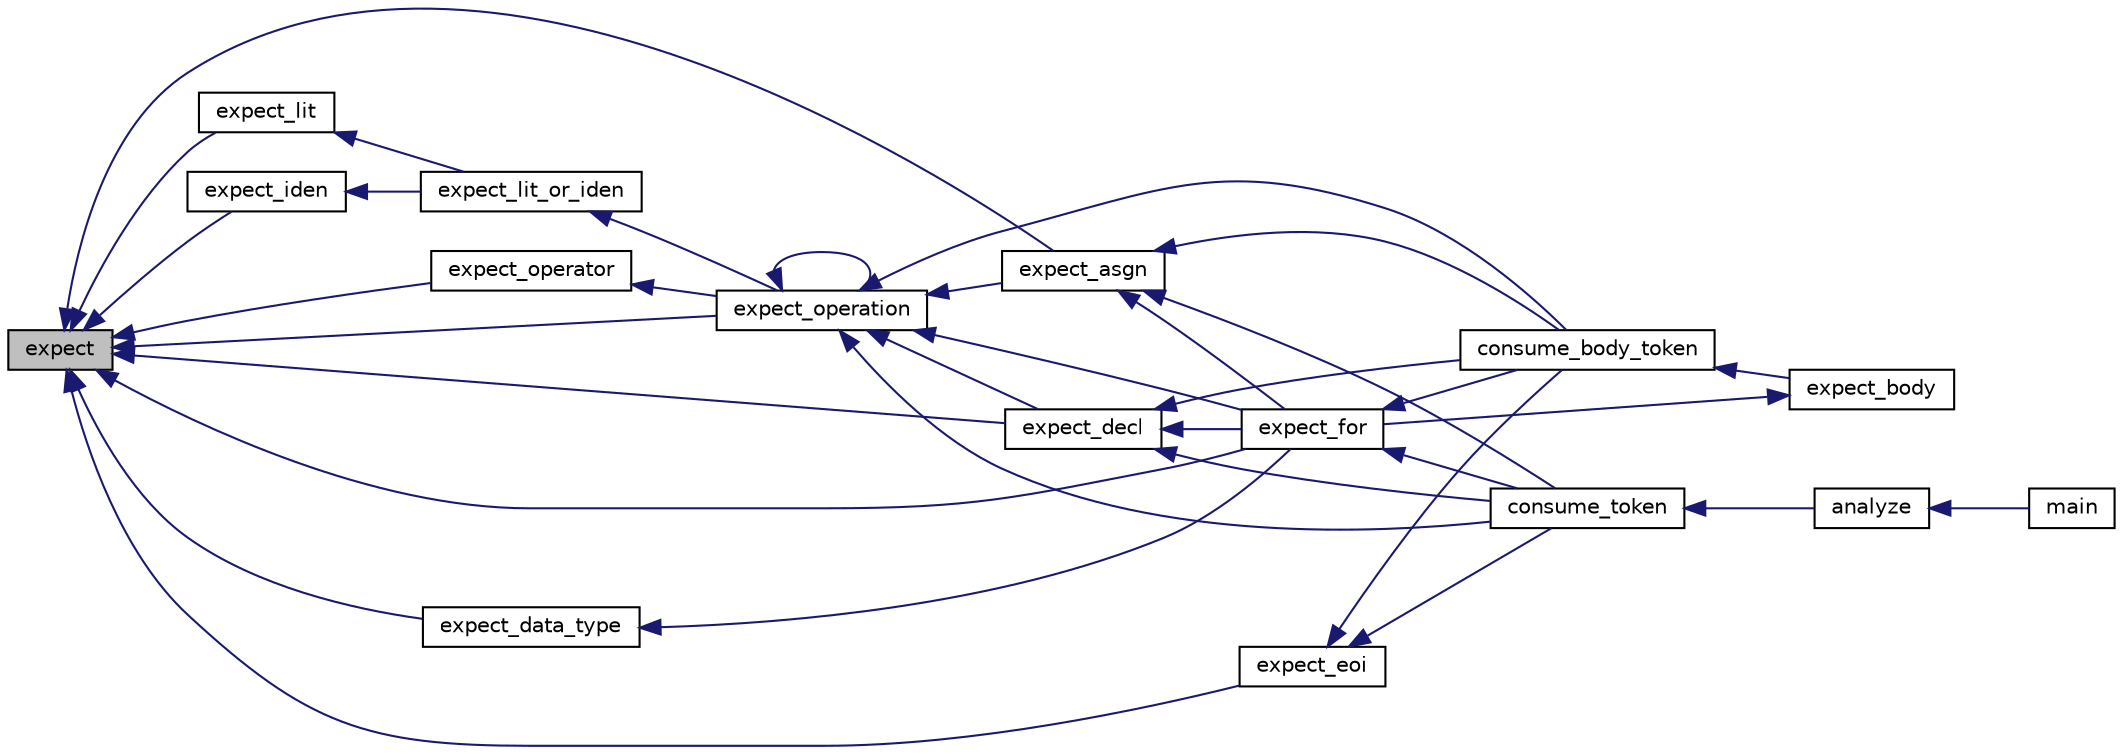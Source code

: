 digraph "expect"
{
  edge [fontname="Helvetica",fontsize="10",labelfontname="Helvetica",labelfontsize="10"];
  node [fontname="Helvetica",fontsize="10",shape=record];
  rankdir="LR";
  Node109 [label="expect",height=0.2,width=0.4,color="black", fillcolor="grey75", style="filled", fontcolor="black"];
  Node109 -> Node110 [dir="back",color="midnightblue",fontsize="10",style="solid"];
  Node110 [label="expect_data_type",height=0.2,width=0.4,color="black", fillcolor="white", style="filled",URL="$parser_8h.html#a9ff93d577df1415857dfba2c3959da84"];
  Node110 -> Node111 [dir="back",color="midnightblue",fontsize="10",style="solid"];
  Node111 [label="expect_for",height=0.2,width=0.4,color="black", fillcolor="white", style="filled",URL="$parser_8h.html#a6c4dec3baf883dba3df49cfdc685039d"];
  Node111 -> Node112 [dir="back",color="midnightblue",fontsize="10",style="solid"];
  Node112 [label="consume_token",height=0.2,width=0.4,color="black", fillcolor="white", style="filled",URL="$parser_8h.html#aef9ddda616297a42c549608a2182293a"];
  Node112 -> Node113 [dir="back",color="midnightblue",fontsize="10",style="solid"];
  Node113 [label="analyze",height=0.2,width=0.4,color="black", fillcolor="white", style="filled",URL="$parser_8h.html#ab8e262381abb5c1e8f9f60852381b46b"];
  Node113 -> Node114 [dir="back",color="midnightblue",fontsize="10",style="solid"];
  Node114 [label="main",height=0.2,width=0.4,color="black", fillcolor="white", style="filled",URL="$ramiel_8c.html#a700a0caa5b70a06d1064e576f9f3cf65"];
  Node111 -> Node115 [dir="back",color="midnightblue",fontsize="10",style="solid"];
  Node115 [label="consume_body_token",height=0.2,width=0.4,color="black", fillcolor="white", style="filled",URL="$parser_8h.html#ada95a16260d002cabfceed8c7956f3ff"];
  Node115 -> Node116 [dir="back",color="midnightblue",fontsize="10",style="solid"];
  Node116 [label="expect_body",height=0.2,width=0.4,color="black", fillcolor="white", style="filled",URL="$parser_8h.html#a20449c77ec9d4c4255017273d52c688b"];
  Node116 -> Node111 [dir="back",color="midnightblue",fontsize="10",style="solid"];
  Node109 -> Node117 [dir="back",color="midnightblue",fontsize="10",style="solid"];
  Node117 [label="expect_lit",height=0.2,width=0.4,color="black", fillcolor="white", style="filled",URL="$parser_8h.html#af9a8c2686d508b84e7ecdc0bef925812"];
  Node117 -> Node118 [dir="back",color="midnightblue",fontsize="10",style="solid"];
  Node118 [label="expect_lit_or_iden",height=0.2,width=0.4,color="black", fillcolor="white", style="filled",URL="$parser_8h.html#a9f0e4ae8bffd096605ec27a3c90ec51e"];
  Node118 -> Node119 [dir="back",color="midnightblue",fontsize="10",style="solid"];
  Node119 [label="expect_operation",height=0.2,width=0.4,color="black", fillcolor="white", style="filled",URL="$parser_8h.html#a12397dfec2ce19c111a7ca9e36fb1cab"];
  Node119 -> Node112 [dir="back",color="midnightblue",fontsize="10",style="solid"];
  Node119 -> Node119 [dir="back",color="midnightblue",fontsize="10",style="solid"];
  Node119 -> Node120 [dir="back",color="midnightblue",fontsize="10",style="solid"];
  Node120 [label="expect_decl",height=0.2,width=0.4,color="black", fillcolor="white", style="filled",URL="$parser_8h.html#a514a249759646ae7388684e263c20637"];
  Node120 -> Node112 [dir="back",color="midnightblue",fontsize="10",style="solid"];
  Node120 -> Node111 [dir="back",color="midnightblue",fontsize="10",style="solid"];
  Node120 -> Node115 [dir="back",color="midnightblue",fontsize="10",style="solid"];
  Node119 -> Node121 [dir="back",color="midnightblue",fontsize="10",style="solid"];
  Node121 [label="expect_asgn",height=0.2,width=0.4,color="black", fillcolor="white", style="filled",URL="$parser_8h.html#a877c74213c9cea303f42ec5528bb724e"];
  Node121 -> Node112 [dir="back",color="midnightblue",fontsize="10",style="solid"];
  Node121 -> Node111 [dir="back",color="midnightblue",fontsize="10",style="solid"];
  Node121 -> Node115 [dir="back",color="midnightblue",fontsize="10",style="solid"];
  Node119 -> Node111 [dir="back",color="midnightblue",fontsize="10",style="solid"];
  Node119 -> Node115 [dir="back",color="midnightblue",fontsize="10",style="solid"];
  Node109 -> Node122 [dir="back",color="midnightblue",fontsize="10",style="solid"];
  Node122 [label="expect_iden",height=0.2,width=0.4,color="black", fillcolor="white", style="filled",URL="$parser_8h.html#a2644e22300d855b464dc9b1a74e2ca23"];
  Node122 -> Node118 [dir="back",color="midnightblue",fontsize="10",style="solid"];
  Node109 -> Node123 [dir="back",color="midnightblue",fontsize="10",style="solid"];
  Node123 [label="expect_operator",height=0.2,width=0.4,color="black", fillcolor="white", style="filled",URL="$parser_8h.html#ae105b811c4f03fbab3d1901ca031ce6c"];
  Node123 -> Node119 [dir="back",color="midnightblue",fontsize="10",style="solid"];
  Node109 -> Node119 [dir="back",color="midnightblue",fontsize="10",style="solid"];
  Node109 -> Node120 [dir="back",color="midnightblue",fontsize="10",style="solid"];
  Node109 -> Node121 [dir="back",color="midnightblue",fontsize="10",style="solid"];
  Node109 -> Node111 [dir="back",color="midnightblue",fontsize="10",style="solid"];
  Node109 -> Node124 [dir="back",color="midnightblue",fontsize="10",style="solid"];
  Node124 [label="expect_eoi",height=0.2,width=0.4,color="black", fillcolor="white", style="filled",URL="$parser_8h.html#a6e6ec6e934fb988d91d0d56283379ebb"];
  Node124 -> Node112 [dir="back",color="midnightblue",fontsize="10",style="solid"];
  Node124 -> Node115 [dir="back",color="midnightblue",fontsize="10",style="solid"];
}
